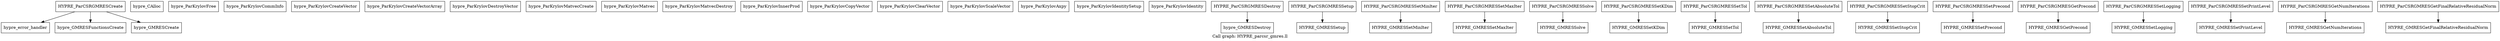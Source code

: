 digraph "Call graph: HYPRE_parcsr_gmres.ll" {
	label="Call graph: HYPRE_parcsr_gmres.ll";

	Node0x555eed4f5dd0 [shape=record,label="{HYPRE_ParCSRGMRESCreate}"];
	Node0x555eed4f5dd0 -> Node0x555eed4f7440;
	Node0x555eed4f5dd0 -> Node0x555eed4f7890;
	Node0x555eed4f5dd0 -> Node0x555eed4f8310;
	Node0x555eed4f8870 [shape=record,label="{hypre_CAlloc}"];
	Node0x555eed4f7440 [shape=record,label="{hypre_error_handler}"];
	Node0x555eed4f8d90 [shape=record,label="{hypre_ParKrylovFree}"];
	Node0x555eed4f7890 [shape=record,label="{hypre_GMRESFunctionsCreate}"];
	Node0x555eed4f0b90 [shape=record,label="{hypre_ParKrylovCommInfo}"];
	Node0x555eed4f91d0 [shape=record,label="{hypre_ParKrylovCreateVector}"];
	Node0x555eed4f9c50 [shape=record,label="{hypre_ParKrylovCreateVectorArray}"];
	Node0x555eed4fafc0 [shape=record,label="{hypre_ParKrylovDestroyVector}"];
	Node0x555eed4fb9a0 [shape=record,label="{hypre_ParKrylovMatvecCreate}"];
	Node0x555eed4fc330 [shape=record,label="{hypre_ParKrylovMatvec}"];
	Node0x555eed4fccc0 [shape=record,label="{hypre_ParKrylovMatvecDestroy}"];
	Node0x555eed4fd670 [shape=record,label="{hypre_ParKrylovInnerProd}"];
	Node0x555eed4fec40 [shape=record,label="{hypre_ParKrylovCopyVector}"];
	Node0x555eed4ff6e0 [shape=record,label="{hypre_ParKrylovClearVector}"];
	Node0x555eed5006a0 [shape=record,label="{hypre_ParKrylovScaleVector}"];
	Node0x555eed501060 [shape=record,label="{hypre_ParKrylovAxpy}"];
	Node0x555eed501ac0 [shape=record,label="{hypre_ParKrylovIdentitySetup}"];
	Node0x555eed4f0c00 [shape=record,label="{hypre_ParKrylovIdentity}"];
	Node0x555eed4f8310 [shape=record,label="{hypre_GMRESCreate}"];
	Node0x555eed4f81d0 [shape=record,label="{HYPRE_ParCSRGMRESDestroy}"];
	Node0x555eed4f81d0 -> Node0x555eed4f85c0;
	Node0x555eed4f85c0 [shape=record,label="{hypre_GMRESDestroy}"];
	Node0x555eed4f7b80 [shape=record,label="{HYPRE_ParCSRGMRESSetup}"];
	Node0x555eed4f7b80 -> Node0x555eed50b160;
	Node0x555eed50ac90 [shape=record,label="{HYPRE_GMRESSetMinIter}"];
	Node0x555eed50ad70 [shape=record,label="{HYPRE_ParCSRGMRESSetMaxIter}"];
	Node0x555eed50ad70 -> Node0x555eed50adf0;
	Node0x555eed50b160 [shape=record,label="{HYPRE_GMRESSetup}"];
	Node0x555eed50b1e0 [shape=record,label="{HYPRE_ParCSRGMRESSolve}"];
	Node0x555eed50b1e0 -> Node0x555eed50b260;
	Node0x555eed50b260 [shape=record,label="{HYPRE_GMRESSolve}"];
	Node0x555eed50b340 [shape=record,label="{HYPRE_ParCSRGMRESSetKDim}"];
	Node0x555eed50b340 -> Node0x555eed50b3c0;
	Node0x555eed50b3c0 [shape=record,label="{HYPRE_GMRESSetKDim}"];
	Node0x555eed50b4a0 [shape=record,label="{HYPRE_ParCSRGMRESSetTol}"];
	Node0x555eed50b4a0 -> Node0x555eed50b520;
	Node0x555eed50b520 [shape=record,label="{HYPRE_GMRESSetTol}"];
	Node0x555eed50b600 [shape=record,label="{HYPRE_ParCSRGMRESSetAbsoluteTol}"];
	Node0x555eed50b600 -> Node0x555eed50b680;
	Node0x555eed50b680 [shape=record,label="{HYPRE_GMRESSetAbsoluteTol}"];
	Node0x555eed50b760 [shape=record,label="{HYPRE_ParCSRGMRESSetMinIter}"];
	Node0x555eed50b760 -> Node0x555eed50ac90;
	Node0x555eed50adf0 [shape=record,label="{HYPRE_GMRESSetMaxIter}"];
	Node0x555eed50aed0 [shape=record,label="{HYPRE_ParCSRGMRESSetStopCrit}"];
	Node0x555eed50aed0 -> Node0x555eed50af50;
	Node0x555eed50af50 [shape=record,label="{HYPRE_GMRESSetStopCrit}"];
	Node0x555eed50b030 [shape=record,label="{HYPRE_ParCSRGMRESSetPrecond}"];
	Node0x555eed50b030 -> Node0x555eed50b0b0;
	Node0x555eed50b0b0 [shape=record,label="{HYPRE_GMRESSetPrecond}"];
	Node0x555eed50c1f0 [shape=record,label="{HYPRE_ParCSRGMRESGetPrecond}"];
	Node0x555eed50c1f0 -> Node0x555eed50c270;
	Node0x555eed50c270 [shape=record,label="{HYPRE_GMRESGetPrecond}"];
	Node0x555eed50c350 [shape=record,label="{HYPRE_ParCSRGMRESSetLogging}"];
	Node0x555eed50c350 -> Node0x555eed50c3d0;
	Node0x555eed50c3d0 [shape=record,label="{HYPRE_GMRESSetLogging}"];
	Node0x555eed50c4b0 [shape=record,label="{HYPRE_ParCSRGMRESSetPrintLevel}"];
	Node0x555eed50c4b0 -> Node0x555eed50c530;
	Node0x555eed50c530 [shape=record,label="{HYPRE_GMRESSetPrintLevel}"];
	Node0x555eed50c610 [shape=record,label="{HYPRE_ParCSRGMRESGetNumIterations}"];
	Node0x555eed50c610 -> Node0x555eed50c690;
	Node0x555eed50c690 [shape=record,label="{HYPRE_GMRESGetNumIterations}"];
	Node0x555eed50c770 [shape=record,label="{HYPRE_ParCSRGMRESGetFinalRelativeResidualNorm}"];
	Node0x555eed50c770 -> Node0x555eed50c7f0;
	Node0x555eed50c7f0 [shape=record,label="{HYPRE_GMRESGetFinalRelativeResidualNorm}"];
}
